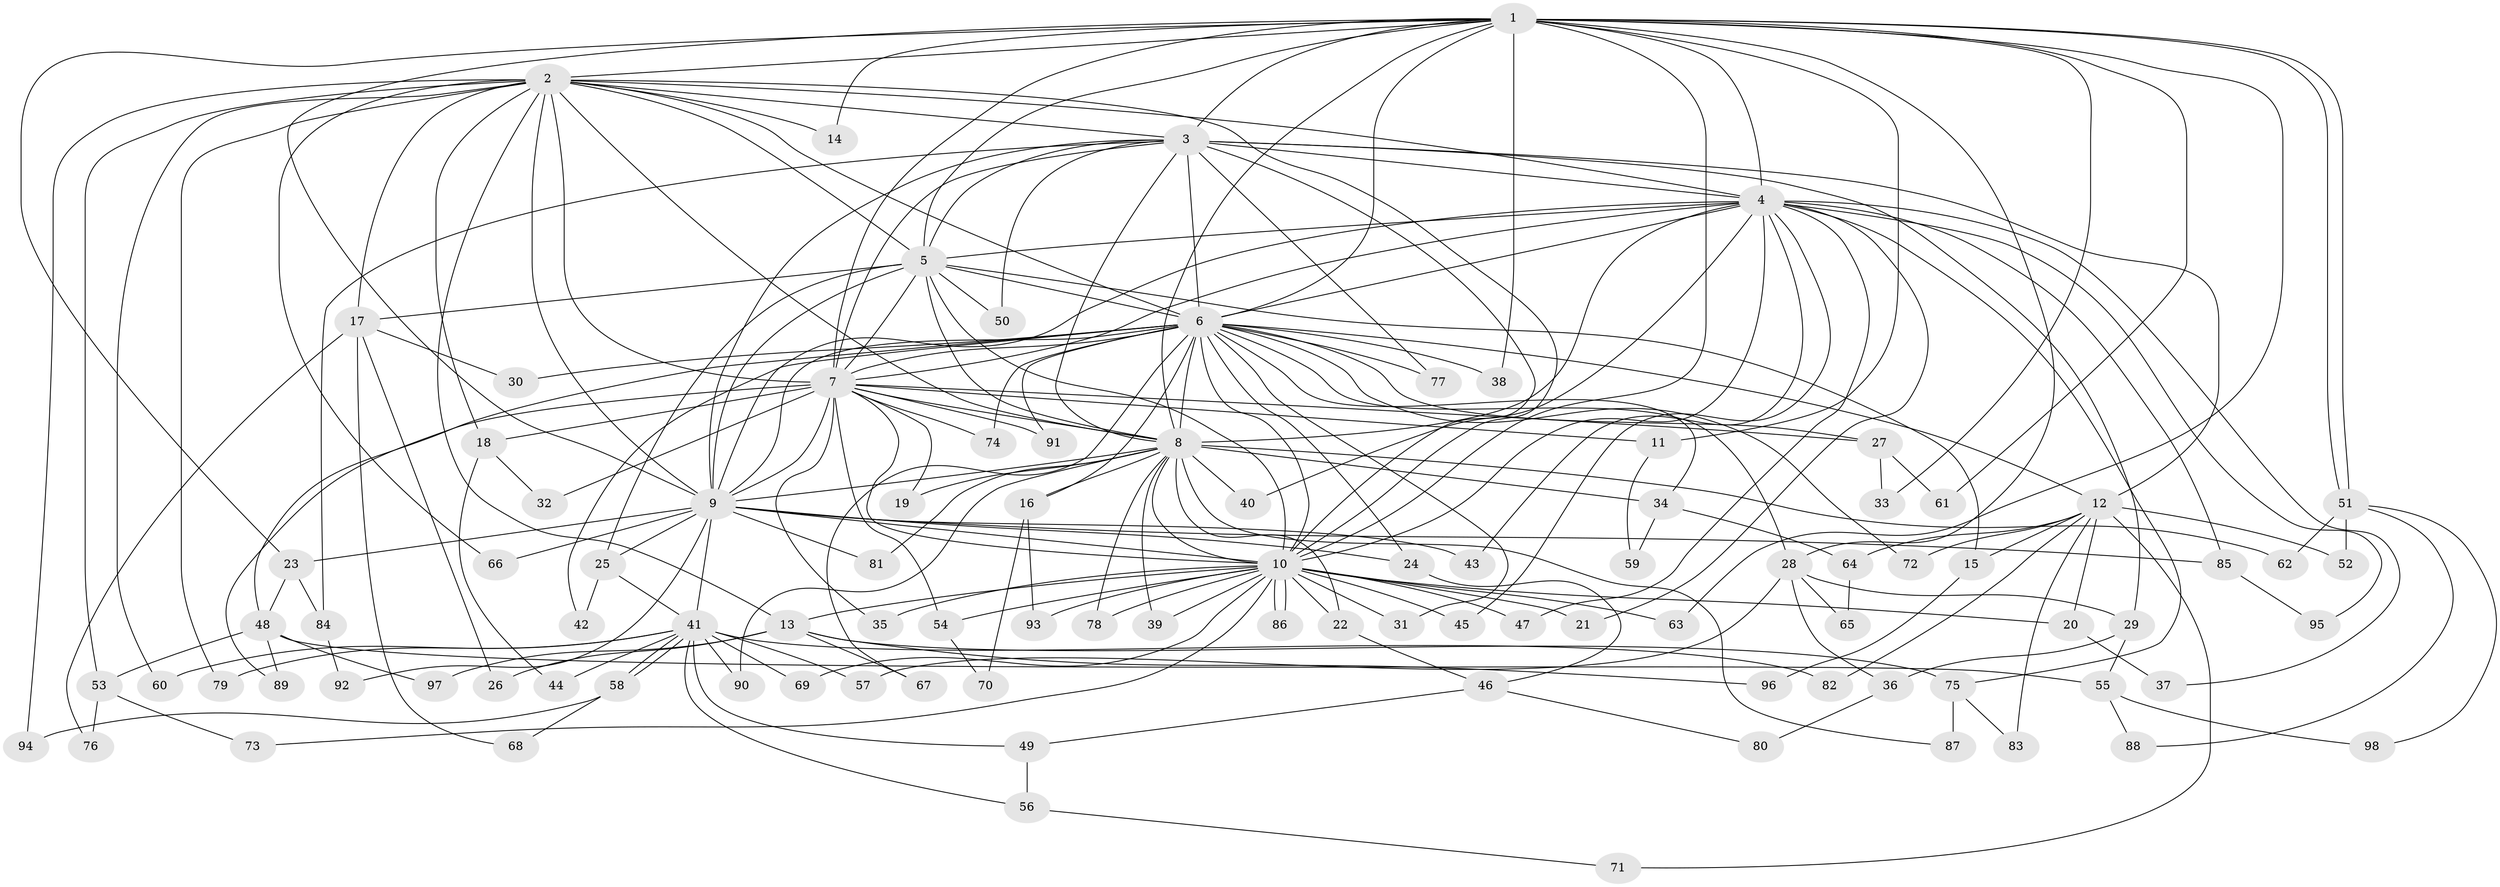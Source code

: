 // coarse degree distribution, {1: 0.7586206896551724, 2: 0.13793103448275862, 15: 0.034482758620689655, 5: 0.034482758620689655, 16: 0.034482758620689655}
// Generated by graph-tools (version 1.1) at 2025/47/03/04/25 21:47:16]
// undirected, 98 vertices, 221 edges
graph export_dot {
graph [start="1"]
  node [color=gray90,style=filled];
  1;
  2;
  3;
  4;
  5;
  6;
  7;
  8;
  9;
  10;
  11;
  12;
  13;
  14;
  15;
  16;
  17;
  18;
  19;
  20;
  21;
  22;
  23;
  24;
  25;
  26;
  27;
  28;
  29;
  30;
  31;
  32;
  33;
  34;
  35;
  36;
  37;
  38;
  39;
  40;
  41;
  42;
  43;
  44;
  45;
  46;
  47;
  48;
  49;
  50;
  51;
  52;
  53;
  54;
  55;
  56;
  57;
  58;
  59;
  60;
  61;
  62;
  63;
  64;
  65;
  66;
  67;
  68;
  69;
  70;
  71;
  72;
  73;
  74;
  75;
  76;
  77;
  78;
  79;
  80;
  81;
  82;
  83;
  84;
  85;
  86;
  87;
  88;
  89;
  90;
  91;
  92;
  93;
  94;
  95;
  96;
  97;
  98;
  1 -- 2;
  1 -- 3;
  1 -- 4;
  1 -- 5;
  1 -- 6;
  1 -- 7;
  1 -- 8;
  1 -- 9;
  1 -- 10;
  1 -- 11;
  1 -- 14;
  1 -- 23;
  1 -- 28;
  1 -- 33;
  1 -- 38;
  1 -- 51;
  1 -- 51;
  1 -- 61;
  1 -- 63;
  2 -- 3;
  2 -- 4;
  2 -- 5;
  2 -- 6;
  2 -- 7;
  2 -- 8;
  2 -- 9;
  2 -- 10;
  2 -- 13;
  2 -- 14;
  2 -- 17;
  2 -- 18;
  2 -- 53;
  2 -- 60;
  2 -- 66;
  2 -- 79;
  2 -- 94;
  3 -- 4;
  3 -- 5;
  3 -- 6;
  3 -- 7;
  3 -- 8;
  3 -- 9;
  3 -- 10;
  3 -- 12;
  3 -- 29;
  3 -- 50;
  3 -- 77;
  3 -- 84;
  4 -- 5;
  4 -- 6;
  4 -- 7;
  4 -- 8;
  4 -- 9;
  4 -- 10;
  4 -- 21;
  4 -- 37;
  4 -- 40;
  4 -- 43;
  4 -- 45;
  4 -- 47;
  4 -- 75;
  4 -- 85;
  4 -- 95;
  5 -- 6;
  5 -- 7;
  5 -- 8;
  5 -- 9;
  5 -- 10;
  5 -- 15;
  5 -- 17;
  5 -- 25;
  5 -- 50;
  6 -- 7;
  6 -- 8;
  6 -- 9;
  6 -- 10;
  6 -- 12;
  6 -- 16;
  6 -- 24;
  6 -- 27;
  6 -- 28;
  6 -- 30;
  6 -- 31;
  6 -- 34;
  6 -- 38;
  6 -- 42;
  6 -- 48;
  6 -- 67;
  6 -- 72;
  6 -- 74;
  6 -- 77;
  6 -- 91;
  7 -- 8;
  7 -- 9;
  7 -- 10;
  7 -- 11;
  7 -- 18;
  7 -- 19;
  7 -- 27;
  7 -- 32;
  7 -- 35;
  7 -- 54;
  7 -- 74;
  7 -- 89;
  7 -- 91;
  8 -- 9;
  8 -- 10;
  8 -- 16;
  8 -- 19;
  8 -- 22;
  8 -- 34;
  8 -- 39;
  8 -- 40;
  8 -- 62;
  8 -- 78;
  8 -- 81;
  8 -- 87;
  8 -- 90;
  9 -- 10;
  9 -- 23;
  9 -- 24;
  9 -- 25;
  9 -- 41;
  9 -- 43;
  9 -- 66;
  9 -- 81;
  9 -- 85;
  9 -- 92;
  10 -- 13;
  10 -- 20;
  10 -- 21;
  10 -- 22;
  10 -- 31;
  10 -- 35;
  10 -- 39;
  10 -- 45;
  10 -- 47;
  10 -- 54;
  10 -- 63;
  10 -- 69;
  10 -- 73;
  10 -- 78;
  10 -- 86;
  10 -- 86;
  10 -- 93;
  11 -- 59;
  12 -- 15;
  12 -- 20;
  12 -- 52;
  12 -- 64;
  12 -- 71;
  12 -- 72;
  12 -- 82;
  12 -- 83;
  13 -- 26;
  13 -- 67;
  13 -- 75;
  13 -- 96;
  13 -- 97;
  15 -- 96;
  16 -- 70;
  16 -- 93;
  17 -- 26;
  17 -- 30;
  17 -- 68;
  17 -- 76;
  18 -- 32;
  18 -- 44;
  20 -- 37;
  22 -- 46;
  23 -- 48;
  23 -- 84;
  24 -- 46;
  25 -- 41;
  25 -- 42;
  27 -- 33;
  27 -- 61;
  28 -- 29;
  28 -- 36;
  28 -- 57;
  28 -- 65;
  29 -- 36;
  29 -- 55;
  34 -- 59;
  34 -- 64;
  36 -- 80;
  41 -- 44;
  41 -- 49;
  41 -- 56;
  41 -- 57;
  41 -- 58;
  41 -- 58;
  41 -- 60;
  41 -- 69;
  41 -- 79;
  41 -- 82;
  41 -- 90;
  46 -- 49;
  46 -- 80;
  48 -- 53;
  48 -- 55;
  48 -- 89;
  48 -- 97;
  49 -- 56;
  51 -- 52;
  51 -- 62;
  51 -- 88;
  51 -- 98;
  53 -- 73;
  53 -- 76;
  54 -- 70;
  55 -- 88;
  55 -- 98;
  56 -- 71;
  58 -- 68;
  58 -- 94;
  64 -- 65;
  75 -- 83;
  75 -- 87;
  84 -- 92;
  85 -- 95;
}
